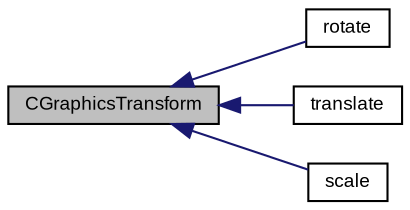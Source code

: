digraph "CGraphicsTransform"
{
  bgcolor="transparent";
  edge [fontname="Arial",fontsize="9",labelfontname="Arial",labelfontsize="9"];
  node [fontname="Arial",fontsize="9",shape=record];
  rankdir="LR";
  Node1 [label="CGraphicsTransform",height=0.2,width=0.4,color="black", fillcolor="grey75", style="filled" fontcolor="black"];
  Node1 -> Node2 [dir="back",color="midnightblue",fontsize="9",style="solid",fontname="Arial"];
  Node2 [label="rotate",height=0.2,width=0.4,color="black",URL="$struct_v_s_t_g_u_i_1_1_c_graphics_transform.html#a1d7256092dedbd1a18f070401d36f560"];
  Node1 -> Node3 [dir="back",color="midnightblue",fontsize="9",style="solid",fontname="Arial"];
  Node3 [label="translate",height=0.2,width=0.4,color="black",URL="$struct_v_s_t_g_u_i_1_1_c_graphics_transform.html#ae34bb82fbe517542fed56f90cf125d36"];
  Node1 -> Node4 [dir="back",color="midnightblue",fontsize="9",style="solid",fontname="Arial"];
  Node4 [label="scale",height=0.2,width=0.4,color="black",URL="$struct_v_s_t_g_u_i_1_1_c_graphics_transform.html#a81aeabaf232f6a1859f262a71c1b85b3"];
}
